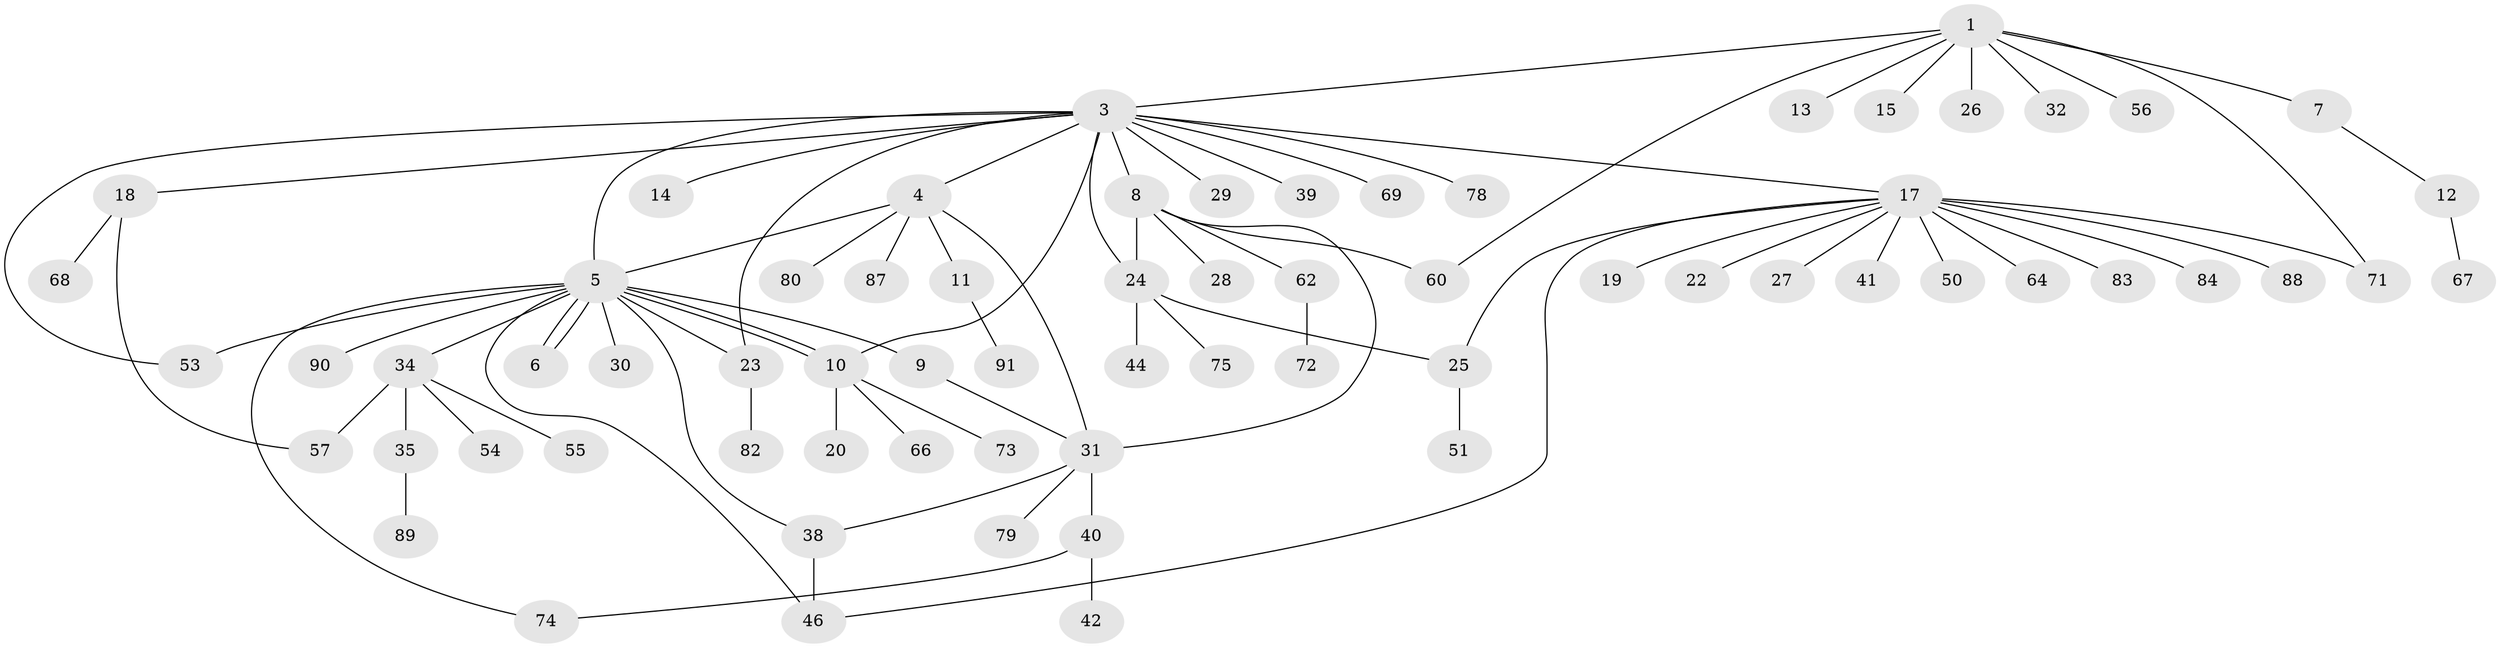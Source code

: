 // Generated by graph-tools (version 1.1) at 2025/52/02/27/25 19:52:00]
// undirected, 68 vertices, 84 edges
graph export_dot {
graph [start="1"]
  node [color=gray90,style=filled];
  1 [super="+2"];
  3 [super="+63"];
  4 [super="+47"];
  5 [super="+16"];
  6 [super="+48"];
  7;
  8 [super="+36"];
  9;
  10 [super="+86"];
  11;
  12;
  13;
  14;
  15;
  17 [super="+37"];
  18 [super="+21"];
  19;
  20;
  22;
  23 [super="+76"];
  24 [super="+33"];
  25 [super="+43"];
  26;
  27;
  28;
  29;
  30 [super="+59"];
  31 [super="+49"];
  32 [super="+52"];
  34 [super="+61"];
  35 [super="+70"];
  38;
  39;
  40 [super="+81"];
  41;
  42 [super="+45"];
  44 [super="+58"];
  46 [super="+65"];
  50;
  51;
  53;
  54;
  55;
  56;
  57;
  60;
  62 [super="+77"];
  64;
  66;
  67;
  68;
  69;
  71 [super="+85"];
  72;
  73;
  74;
  75;
  78;
  79;
  80;
  82;
  83;
  84;
  87;
  88;
  89;
  90;
  91;
  1 -- 3;
  1 -- 7;
  1 -- 26;
  1 -- 32;
  1 -- 56;
  1 -- 60;
  1 -- 13;
  1 -- 15;
  1 -- 71;
  3 -- 4;
  3 -- 5;
  3 -- 8 [weight=2];
  3 -- 10;
  3 -- 14;
  3 -- 17;
  3 -- 18;
  3 -- 29;
  3 -- 39;
  3 -- 53;
  3 -- 69;
  3 -- 78;
  3 -- 24;
  3 -- 23;
  4 -- 5;
  4 -- 11;
  4 -- 80;
  4 -- 87;
  4 -- 31;
  5 -- 6;
  5 -- 6;
  5 -- 9;
  5 -- 10;
  5 -- 10;
  5 -- 23;
  5 -- 30;
  5 -- 34;
  5 -- 38;
  5 -- 46;
  5 -- 53;
  5 -- 90;
  5 -- 74;
  7 -- 12;
  8 -- 24;
  8 -- 28;
  8 -- 31;
  8 -- 62;
  8 -- 60;
  9 -- 31;
  10 -- 20;
  10 -- 66;
  10 -- 73;
  11 -- 91;
  12 -- 67;
  17 -- 19;
  17 -- 22;
  17 -- 25;
  17 -- 27;
  17 -- 41;
  17 -- 50;
  17 -- 64;
  17 -- 83;
  17 -- 84;
  17 -- 88;
  17 -- 71 [weight=2];
  17 -- 46;
  18 -- 57;
  18 -- 68;
  23 -- 82;
  24 -- 25;
  24 -- 44;
  24 -- 75;
  25 -- 51;
  31 -- 38;
  31 -- 40;
  31 -- 79;
  34 -- 35;
  34 -- 54;
  34 -- 55;
  34 -- 57;
  35 -- 89;
  38 -- 46;
  40 -- 42;
  40 -- 74;
  62 -- 72;
}

